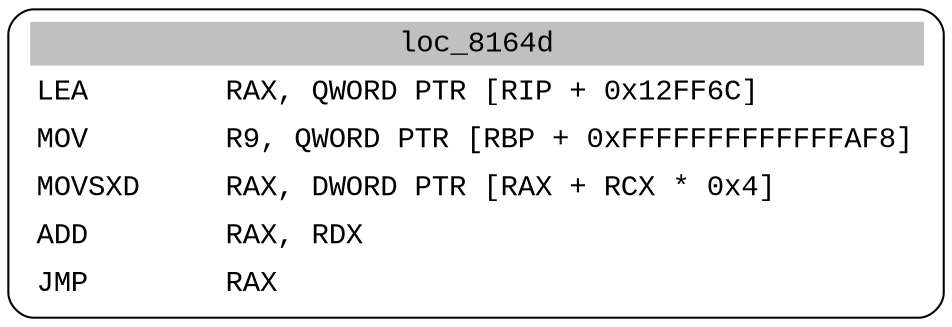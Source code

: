 digraph asm_graph {
1941 [
shape="Mrecord" fontname="Courier New"label =<<table border="0" cellborder="0" cellpadding="3"><tr><td align="center" colspan="2" bgcolor="grey">loc_8164d</td></tr><tr><td align="left">LEA        RAX, QWORD PTR [RIP + 0x12FF6C]</td></tr><tr><td align="left">MOV        R9, QWORD PTR [RBP + 0xFFFFFFFFFFFFFAF8]</td></tr><tr><td align="left">MOVSXD     RAX, DWORD PTR [RAX + RCX * 0x4]</td></tr><tr><td align="left">ADD        RAX, RDX</td></tr><tr><td align="left">JMP        RAX</td></tr></table>> ];
}